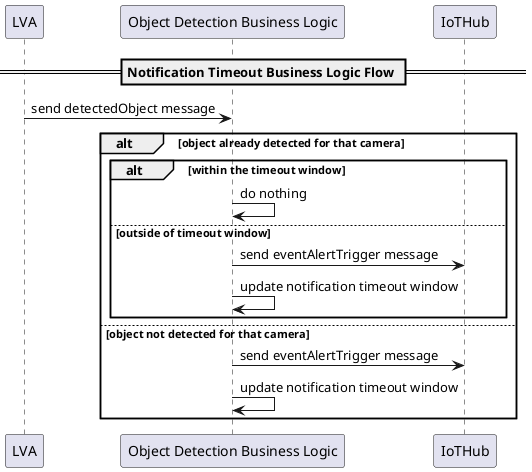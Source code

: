 @startuml notification-timeout-business-logic-flow

participant LVA
participant BLogic as "Object Detection Business Logic"
participant IoTHub

== Notification Timeout Business Logic Flow ==

LVA -> BLogic : send detectedObject message
alt object already detected for that camera

alt within the timeout window
BLogic -> BLogic : do nothing
else outside of timeout window
BLogic -> IoTHub : send eventAlertTrigger message
BLogic -> BLogic : update notification timeout window
end

else object not detected for that camera
BLogic -> IoTHub : send eventAlertTrigger message
BLogic -> BLogic : update notification timeout window
end

@enduml